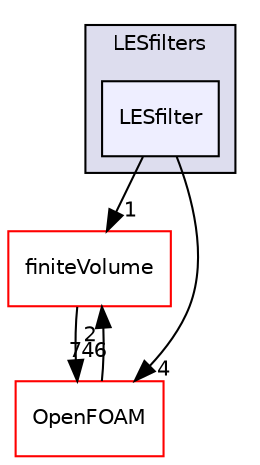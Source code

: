 digraph "src/TurbulenceModels/turbulenceModels/LES/LESfilters/LESfilter" {
  bgcolor=transparent;
  compound=true
  node [ fontsize="10", fontname="Helvetica"];
  edge [ labelfontsize="10", labelfontname="Helvetica"];
  subgraph clusterdir_7aaaefd48edc7f3cafe8020e0008f3e8 {
    graph [ bgcolor="#ddddee", pencolor="black", label="LESfilters" fontname="Helvetica", fontsize="10", URL="dir_7aaaefd48edc7f3cafe8020e0008f3e8.html"]
  dir_1d5b8c5c4f13ca7fdab9b8d2dfc1e87d [shape=box, label="LESfilter", style="filled", fillcolor="#eeeeff", pencolor="black", URL="dir_1d5b8c5c4f13ca7fdab9b8d2dfc1e87d.html"];
  }
  dir_9bd15774b555cf7259a6fa18f99fe99b [shape=box label="finiteVolume" color="red" URL="dir_9bd15774b555cf7259a6fa18f99fe99b.html"];
  dir_c5473ff19b20e6ec4dfe5c310b3778a8 [shape=box label="OpenFOAM" color="red" URL="dir_c5473ff19b20e6ec4dfe5c310b3778a8.html"];
  dir_9bd15774b555cf7259a6fa18f99fe99b->dir_c5473ff19b20e6ec4dfe5c310b3778a8 [headlabel="746", labeldistance=1.5 headhref="dir_000896_001896.html"];
  dir_1d5b8c5c4f13ca7fdab9b8d2dfc1e87d->dir_9bd15774b555cf7259a6fa18f99fe99b [headlabel="1", labeldistance=1.5 headhref="dir_003149_000896.html"];
  dir_1d5b8c5c4f13ca7fdab9b8d2dfc1e87d->dir_c5473ff19b20e6ec4dfe5c310b3778a8 [headlabel="4", labeldistance=1.5 headhref="dir_003149_001896.html"];
  dir_c5473ff19b20e6ec4dfe5c310b3778a8->dir_9bd15774b555cf7259a6fa18f99fe99b [headlabel="2", labeldistance=1.5 headhref="dir_001896_000896.html"];
}
